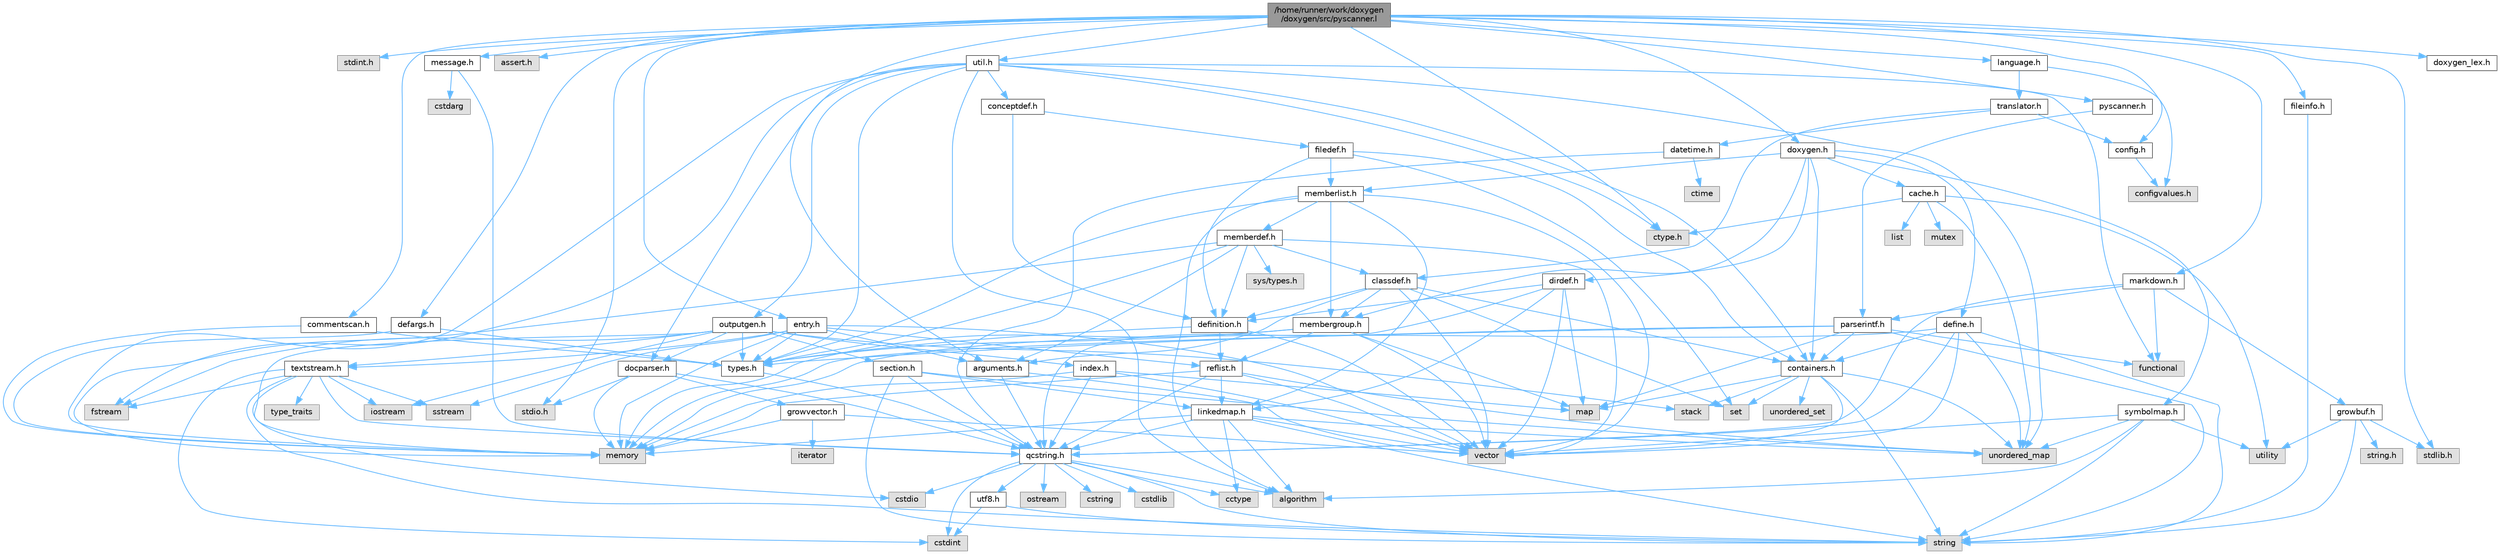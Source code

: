 digraph "/home/runner/work/doxygen/doxygen/src/pyscanner.l"
{
 // INTERACTIVE_SVG=YES
 // LATEX_PDF_SIZE
  bgcolor="transparent";
  edge [fontname=Helvetica,fontsize=10,labelfontname=Helvetica,labelfontsize=10];
  node [fontname=Helvetica,fontsize=10,shape=box,height=0.2,width=0.4];
  Node1 [label="/home/runner/work/doxygen\l/doxygen/src/pyscanner.l",height=0.2,width=0.4,color="gray40", fillcolor="grey60", style="filled", fontcolor="black",tooltip=" "];
  Node1 -> Node2 [color="steelblue1",style="solid"];
  Node2 [label="stdint.h",height=0.2,width=0.4,color="grey60", fillcolor="#E0E0E0", style="filled",tooltip=" "];
  Node1 -> Node3 [color="steelblue1",style="solid"];
  Node3 [label="stdio.h",height=0.2,width=0.4,color="grey60", fillcolor="#E0E0E0", style="filled",tooltip=" "];
  Node1 -> Node4 [color="steelblue1",style="solid"];
  Node4 [label="stdlib.h",height=0.2,width=0.4,color="grey60", fillcolor="#E0E0E0", style="filled",tooltip=" "];
  Node1 -> Node5 [color="steelblue1",style="solid"];
  Node5 [label="assert.h",height=0.2,width=0.4,color="grey60", fillcolor="#E0E0E0", style="filled",tooltip=" "];
  Node1 -> Node6 [color="steelblue1",style="solid"];
  Node6 [label="ctype.h",height=0.2,width=0.4,color="grey60", fillcolor="#E0E0E0", style="filled",tooltip=" "];
  Node1 -> Node7 [color="steelblue1",style="solid"];
  Node7 [label="pyscanner.h",height=0.2,width=0.4,color="grey40", fillcolor="white", style="filled",URL="$d8/d4b/pyscanner_8h.html",tooltip=" "];
  Node7 -> Node8 [color="steelblue1",style="solid"];
  Node8 [label="parserintf.h",height=0.2,width=0.4,color="grey40", fillcolor="white", style="filled",URL="$da/d55/parserintf_8h.html",tooltip=" "];
  Node8 -> Node9 [color="steelblue1",style="solid"];
  Node9 [label="functional",height=0.2,width=0.4,color="grey60", fillcolor="#E0E0E0", style="filled",tooltip=" "];
  Node8 -> Node10 [color="steelblue1",style="solid"];
  Node10 [label="memory",height=0.2,width=0.4,color="grey60", fillcolor="#E0E0E0", style="filled",tooltip=" "];
  Node8 -> Node11 [color="steelblue1",style="solid"];
  Node11 [label="map",height=0.2,width=0.4,color="grey60", fillcolor="#E0E0E0", style="filled",tooltip=" "];
  Node8 -> Node12 [color="steelblue1",style="solid"];
  Node12 [label="string",height=0.2,width=0.4,color="grey60", fillcolor="#E0E0E0", style="filled",tooltip=" "];
  Node8 -> Node13 [color="steelblue1",style="solid"];
  Node13 [label="types.h",height=0.2,width=0.4,color="grey40", fillcolor="white", style="filled",URL="$d9/d49/types_8h.html",tooltip="This file contains a number of basic enums and types."];
  Node13 -> Node14 [color="steelblue1",style="solid"];
  Node14 [label="qcstring.h",height=0.2,width=0.4,color="grey40", fillcolor="white", style="filled",URL="$d7/d5c/qcstring_8h.html",tooltip=" "];
  Node14 -> Node12 [color="steelblue1",style="solid"];
  Node14 -> Node15 [color="steelblue1",style="solid"];
  Node15 [label="algorithm",height=0.2,width=0.4,color="grey60", fillcolor="#E0E0E0", style="filled",tooltip=" "];
  Node14 -> Node16 [color="steelblue1",style="solid"];
  Node16 [label="cctype",height=0.2,width=0.4,color="grey60", fillcolor="#E0E0E0", style="filled",tooltip=" "];
  Node14 -> Node17 [color="steelblue1",style="solid"];
  Node17 [label="cstring",height=0.2,width=0.4,color="grey60", fillcolor="#E0E0E0", style="filled",tooltip=" "];
  Node14 -> Node18 [color="steelblue1",style="solid"];
  Node18 [label="cstdio",height=0.2,width=0.4,color="grey60", fillcolor="#E0E0E0", style="filled",tooltip=" "];
  Node14 -> Node19 [color="steelblue1",style="solid"];
  Node19 [label="cstdlib",height=0.2,width=0.4,color="grey60", fillcolor="#E0E0E0", style="filled",tooltip=" "];
  Node14 -> Node20 [color="steelblue1",style="solid"];
  Node20 [label="cstdint",height=0.2,width=0.4,color="grey60", fillcolor="#E0E0E0", style="filled",tooltip=" "];
  Node14 -> Node21 [color="steelblue1",style="solid"];
  Node21 [label="ostream",height=0.2,width=0.4,color="grey60", fillcolor="#E0E0E0", style="filled",tooltip=" "];
  Node14 -> Node22 [color="steelblue1",style="solid"];
  Node22 [label="utf8.h",height=0.2,width=0.4,color="grey40", fillcolor="white", style="filled",URL="$db/d7c/utf8_8h.html",tooltip="Various UTF8 related helper functions."];
  Node22 -> Node20 [color="steelblue1",style="solid"];
  Node22 -> Node12 [color="steelblue1",style="solid"];
  Node8 -> Node23 [color="steelblue1",style="solid"];
  Node23 [label="containers.h",height=0.2,width=0.4,color="grey40", fillcolor="white", style="filled",URL="$d5/d75/containers_8h.html",tooltip=" "];
  Node23 -> Node24 [color="steelblue1",style="solid"];
  Node24 [label="vector",height=0.2,width=0.4,color="grey60", fillcolor="#E0E0E0", style="filled",tooltip=" "];
  Node23 -> Node12 [color="steelblue1",style="solid"];
  Node23 -> Node25 [color="steelblue1",style="solid"];
  Node25 [label="set",height=0.2,width=0.4,color="grey60", fillcolor="#E0E0E0", style="filled",tooltip=" "];
  Node23 -> Node11 [color="steelblue1",style="solid"];
  Node23 -> Node26 [color="steelblue1",style="solid"];
  Node26 [label="unordered_set",height=0.2,width=0.4,color="grey60", fillcolor="#E0E0E0", style="filled",tooltip=" "];
  Node23 -> Node27 [color="steelblue1",style="solid"];
  Node27 [label="unordered_map",height=0.2,width=0.4,color="grey60", fillcolor="#E0E0E0", style="filled",tooltip=" "];
  Node23 -> Node28 [color="steelblue1",style="solid"];
  Node28 [label="stack",height=0.2,width=0.4,color="grey60", fillcolor="#E0E0E0", style="filled",tooltip=" "];
  Node1 -> Node29 [color="steelblue1",style="solid"];
  Node29 [label="entry.h",height=0.2,width=0.4,color="grey40", fillcolor="white", style="filled",URL="$d1/dc6/entry_8h.html",tooltip=" "];
  Node29 -> Node24 [color="steelblue1",style="solid"];
  Node29 -> Node10 [color="steelblue1",style="solid"];
  Node29 -> Node30 [color="steelblue1",style="solid"];
  Node30 [label="sstream",height=0.2,width=0.4,color="grey60", fillcolor="#E0E0E0", style="filled",tooltip=" "];
  Node29 -> Node13 [color="steelblue1",style="solid"];
  Node29 -> Node31 [color="steelblue1",style="solid"];
  Node31 [label="arguments.h",height=0.2,width=0.4,color="grey40", fillcolor="white", style="filled",URL="$df/d9b/arguments_8h.html",tooltip=" "];
  Node31 -> Node24 [color="steelblue1",style="solid"];
  Node31 -> Node14 [color="steelblue1",style="solid"];
  Node29 -> Node32 [color="steelblue1",style="solid"];
  Node32 [label="reflist.h",height=0.2,width=0.4,color="grey40", fillcolor="white", style="filled",URL="$d1/d02/reflist_8h.html",tooltip=" "];
  Node32 -> Node24 [color="steelblue1",style="solid"];
  Node32 -> Node27 [color="steelblue1",style="solid"];
  Node32 -> Node10 [color="steelblue1",style="solid"];
  Node32 -> Node14 [color="steelblue1",style="solid"];
  Node32 -> Node33 [color="steelblue1",style="solid"];
  Node33 [label="linkedmap.h",height=0.2,width=0.4,color="grey40", fillcolor="white", style="filled",URL="$da/de1/linkedmap_8h.html",tooltip=" "];
  Node33 -> Node27 [color="steelblue1",style="solid"];
  Node33 -> Node24 [color="steelblue1",style="solid"];
  Node33 -> Node10 [color="steelblue1",style="solid"];
  Node33 -> Node12 [color="steelblue1",style="solid"];
  Node33 -> Node15 [color="steelblue1",style="solid"];
  Node33 -> Node16 [color="steelblue1",style="solid"];
  Node33 -> Node14 [color="steelblue1",style="solid"];
  Node29 -> Node34 [color="steelblue1",style="solid"];
  Node34 [label="textstream.h",height=0.2,width=0.4,color="grey40", fillcolor="white", style="filled",URL="$d4/d7d/textstream_8h.html",tooltip=" "];
  Node34 -> Node12 [color="steelblue1",style="solid"];
  Node34 -> Node35 [color="steelblue1",style="solid"];
  Node35 [label="iostream",height=0.2,width=0.4,color="grey60", fillcolor="#E0E0E0", style="filled",tooltip=" "];
  Node34 -> Node30 [color="steelblue1",style="solid"];
  Node34 -> Node20 [color="steelblue1",style="solid"];
  Node34 -> Node18 [color="steelblue1",style="solid"];
  Node34 -> Node36 [color="steelblue1",style="solid"];
  Node36 [label="fstream",height=0.2,width=0.4,color="grey60", fillcolor="#E0E0E0", style="filled",tooltip=" "];
  Node34 -> Node37 [color="steelblue1",style="solid"];
  Node37 [label="type_traits",height=0.2,width=0.4,color="grey60", fillcolor="#E0E0E0", style="filled",tooltip=" "];
  Node34 -> Node14 [color="steelblue1",style="solid"];
  Node1 -> Node38 [color="steelblue1",style="solid"];
  Node38 [label="message.h",height=0.2,width=0.4,color="grey40", fillcolor="white", style="filled",URL="$d2/d0d/message_8h.html",tooltip=" "];
  Node38 -> Node39 [color="steelblue1",style="solid"];
  Node39 [label="cstdarg",height=0.2,width=0.4,color="grey60", fillcolor="#E0E0E0", style="filled",tooltip=" "];
  Node38 -> Node14 [color="steelblue1",style="solid"];
  Node1 -> Node40 [color="steelblue1",style="solid"];
  Node40 [label="config.h",height=0.2,width=0.4,color="grey40", fillcolor="white", style="filled",URL="$db/d16/config_8h.html",tooltip=" "];
  Node40 -> Node41 [color="steelblue1",style="solid"];
  Node41 [label="configvalues.h",height=0.2,width=0.4,color="grey60", fillcolor="#E0E0E0", style="filled",tooltip=" "];
  Node1 -> Node42 [color="steelblue1",style="solid"];
  Node42 [label="doxygen.h",height=0.2,width=0.4,color="grey40", fillcolor="white", style="filled",URL="$d1/da1/doxygen_8h.html",tooltip=" "];
  Node42 -> Node23 [color="steelblue1",style="solid"];
  Node42 -> Node43 [color="steelblue1",style="solid"];
  Node43 [label="membergroup.h",height=0.2,width=0.4,color="grey40", fillcolor="white", style="filled",URL="$d9/d11/membergroup_8h.html",tooltip=" "];
  Node43 -> Node24 [color="steelblue1",style="solid"];
  Node43 -> Node11 [color="steelblue1",style="solid"];
  Node43 -> Node10 [color="steelblue1",style="solid"];
  Node43 -> Node13 [color="steelblue1",style="solid"];
  Node43 -> Node32 [color="steelblue1",style="solid"];
  Node42 -> Node44 [color="steelblue1",style="solid"];
  Node44 [label="dirdef.h",height=0.2,width=0.4,color="grey40", fillcolor="white", style="filled",URL="$d6/d15/dirdef_8h.html",tooltip=" "];
  Node44 -> Node24 [color="steelblue1",style="solid"];
  Node44 -> Node11 [color="steelblue1",style="solid"];
  Node44 -> Node14 [color="steelblue1",style="solid"];
  Node44 -> Node33 [color="steelblue1",style="solid"];
  Node44 -> Node45 [color="steelblue1",style="solid"];
  Node45 [label="definition.h",height=0.2,width=0.4,color="grey40", fillcolor="white", style="filled",URL="$df/da1/definition_8h.html",tooltip=" "];
  Node45 -> Node24 [color="steelblue1",style="solid"];
  Node45 -> Node13 [color="steelblue1",style="solid"];
  Node45 -> Node32 [color="steelblue1",style="solid"];
  Node42 -> Node46 [color="steelblue1",style="solid"];
  Node46 [label="memberlist.h",height=0.2,width=0.4,color="grey40", fillcolor="white", style="filled",URL="$dd/d78/memberlist_8h.html",tooltip=" "];
  Node46 -> Node24 [color="steelblue1",style="solid"];
  Node46 -> Node15 [color="steelblue1",style="solid"];
  Node46 -> Node47 [color="steelblue1",style="solid"];
  Node47 [label="memberdef.h",height=0.2,width=0.4,color="grey40", fillcolor="white", style="filled",URL="$d4/d46/memberdef_8h.html",tooltip=" "];
  Node47 -> Node24 [color="steelblue1",style="solid"];
  Node47 -> Node10 [color="steelblue1",style="solid"];
  Node47 -> Node48 [color="steelblue1",style="solid"];
  Node48 [label="sys/types.h",height=0.2,width=0.4,color="grey60", fillcolor="#E0E0E0", style="filled",tooltip=" "];
  Node47 -> Node13 [color="steelblue1",style="solid"];
  Node47 -> Node45 [color="steelblue1",style="solid"];
  Node47 -> Node31 [color="steelblue1",style="solid"];
  Node47 -> Node49 [color="steelblue1",style="solid"];
  Node49 [label="classdef.h",height=0.2,width=0.4,color="grey40", fillcolor="white", style="filled",URL="$d1/da6/classdef_8h.html",tooltip=" "];
  Node49 -> Node24 [color="steelblue1",style="solid"];
  Node49 -> Node25 [color="steelblue1",style="solid"];
  Node49 -> Node23 [color="steelblue1",style="solid"];
  Node49 -> Node45 [color="steelblue1",style="solid"];
  Node49 -> Node31 [color="steelblue1",style="solid"];
  Node49 -> Node43 [color="steelblue1",style="solid"];
  Node46 -> Node33 [color="steelblue1",style="solid"];
  Node46 -> Node13 [color="steelblue1",style="solid"];
  Node46 -> Node43 [color="steelblue1",style="solid"];
  Node42 -> Node50 [color="steelblue1",style="solid"];
  Node50 [label="define.h",height=0.2,width=0.4,color="grey40", fillcolor="white", style="filled",URL="$df/d67/define_8h.html",tooltip=" "];
  Node50 -> Node24 [color="steelblue1",style="solid"];
  Node50 -> Node10 [color="steelblue1",style="solid"];
  Node50 -> Node12 [color="steelblue1",style="solid"];
  Node50 -> Node27 [color="steelblue1",style="solid"];
  Node50 -> Node14 [color="steelblue1",style="solid"];
  Node50 -> Node23 [color="steelblue1",style="solid"];
  Node42 -> Node51 [color="steelblue1",style="solid"];
  Node51 [label="cache.h",height=0.2,width=0.4,color="grey40", fillcolor="white", style="filled",URL="$d3/d26/cache_8h.html",tooltip=" "];
  Node51 -> Node52 [color="steelblue1",style="solid"];
  Node52 [label="list",height=0.2,width=0.4,color="grey60", fillcolor="#E0E0E0", style="filled",tooltip=" "];
  Node51 -> Node27 [color="steelblue1",style="solid"];
  Node51 -> Node53 [color="steelblue1",style="solid"];
  Node53 [label="mutex",height=0.2,width=0.4,color="grey60", fillcolor="#E0E0E0", style="filled",tooltip=" "];
  Node51 -> Node54 [color="steelblue1",style="solid"];
  Node54 [label="utility",height=0.2,width=0.4,color="grey60", fillcolor="#E0E0E0", style="filled",tooltip=" "];
  Node51 -> Node6 [color="steelblue1",style="solid"];
  Node42 -> Node55 [color="steelblue1",style="solid"];
  Node55 [label="symbolmap.h",height=0.2,width=0.4,color="grey40", fillcolor="white", style="filled",URL="$d7/ddd/symbolmap_8h.html",tooltip=" "];
  Node55 -> Node15 [color="steelblue1",style="solid"];
  Node55 -> Node27 [color="steelblue1",style="solid"];
  Node55 -> Node24 [color="steelblue1",style="solid"];
  Node55 -> Node12 [color="steelblue1",style="solid"];
  Node55 -> Node54 [color="steelblue1",style="solid"];
  Node1 -> Node56 [color="steelblue1",style="solid"];
  Node56 [label="util.h",height=0.2,width=0.4,color="grey40", fillcolor="white", style="filled",URL="$d8/d3c/util_8h.html",tooltip="A bunch of utility functions."];
  Node56 -> Node10 [color="steelblue1",style="solid"];
  Node56 -> Node27 [color="steelblue1",style="solid"];
  Node56 -> Node15 [color="steelblue1",style="solid"];
  Node56 -> Node9 [color="steelblue1",style="solid"];
  Node56 -> Node36 [color="steelblue1",style="solid"];
  Node56 -> Node6 [color="steelblue1",style="solid"];
  Node56 -> Node13 [color="steelblue1",style="solid"];
  Node56 -> Node57 [color="steelblue1",style="solid"];
  Node57 [label="docparser.h",height=0.2,width=0.4,color="grey40", fillcolor="white", style="filled",URL="$de/d9c/docparser_8h.html",tooltip=" "];
  Node57 -> Node3 [color="steelblue1",style="solid"];
  Node57 -> Node10 [color="steelblue1",style="solid"];
  Node57 -> Node14 [color="steelblue1",style="solid"];
  Node57 -> Node58 [color="steelblue1",style="solid"];
  Node58 [label="growvector.h",height=0.2,width=0.4,color="grey40", fillcolor="white", style="filled",URL="$d7/d50/growvector_8h.html",tooltip=" "];
  Node58 -> Node24 [color="steelblue1",style="solid"];
  Node58 -> Node10 [color="steelblue1",style="solid"];
  Node58 -> Node59 [color="steelblue1",style="solid"];
  Node59 [label="iterator",height=0.2,width=0.4,color="grey60", fillcolor="#E0E0E0", style="filled",tooltip=" "];
  Node56 -> Node23 [color="steelblue1",style="solid"];
  Node56 -> Node60 [color="steelblue1",style="solid"];
  Node60 [label="outputgen.h",height=0.2,width=0.4,color="grey40", fillcolor="white", style="filled",URL="$df/d06/outputgen_8h.html",tooltip=" "];
  Node60 -> Node10 [color="steelblue1",style="solid"];
  Node60 -> Node28 [color="steelblue1",style="solid"];
  Node60 -> Node35 [color="steelblue1",style="solid"];
  Node60 -> Node36 [color="steelblue1",style="solid"];
  Node60 -> Node13 [color="steelblue1",style="solid"];
  Node60 -> Node61 [color="steelblue1",style="solid"];
  Node61 [label="index.h",height=0.2,width=0.4,color="grey40", fillcolor="white", style="filled",URL="$d1/db5/index_8h.html",tooltip=" "];
  Node61 -> Node10 [color="steelblue1",style="solid"];
  Node61 -> Node24 [color="steelblue1",style="solid"];
  Node61 -> Node11 [color="steelblue1",style="solid"];
  Node61 -> Node14 [color="steelblue1",style="solid"];
  Node60 -> Node62 [color="steelblue1",style="solid"];
  Node62 [label="section.h",height=0.2,width=0.4,color="grey40", fillcolor="white", style="filled",URL="$d1/d2a/section_8h.html",tooltip=" "];
  Node62 -> Node12 [color="steelblue1",style="solid"];
  Node62 -> Node27 [color="steelblue1",style="solid"];
  Node62 -> Node14 [color="steelblue1",style="solid"];
  Node62 -> Node33 [color="steelblue1",style="solid"];
  Node60 -> Node34 [color="steelblue1",style="solid"];
  Node60 -> Node57 [color="steelblue1",style="solid"];
  Node56 -> Node63 [color="steelblue1",style="solid"];
  Node63 [label="conceptdef.h",height=0.2,width=0.4,color="grey40", fillcolor="white", style="filled",URL="$da/df1/conceptdef_8h.html",tooltip=" "];
  Node63 -> Node45 [color="steelblue1",style="solid"];
  Node63 -> Node64 [color="steelblue1",style="solid"];
  Node64 [label="filedef.h",height=0.2,width=0.4,color="grey40", fillcolor="white", style="filled",URL="$d4/d3a/filedef_8h.html",tooltip=" "];
  Node64 -> Node25 [color="steelblue1",style="solid"];
  Node64 -> Node45 [color="steelblue1",style="solid"];
  Node64 -> Node46 [color="steelblue1",style="solid"];
  Node64 -> Node23 [color="steelblue1",style="solid"];
  Node1 -> Node65 [color="steelblue1",style="solid"];
  Node65 [label="defargs.h",height=0.2,width=0.4,color="grey40", fillcolor="white", style="filled",URL="$d8/d65/defargs_8h.html",tooltip=" "];
  Node65 -> Node13 [color="steelblue1",style="solid"];
  Node65 -> Node10 [color="steelblue1",style="solid"];
  Node1 -> Node66 [color="steelblue1",style="solid"];
  Node66 [label="language.h",height=0.2,width=0.4,color="grey40", fillcolor="white", style="filled",URL="$d8/dce/language_8h.html",tooltip=" "];
  Node66 -> Node67 [color="steelblue1",style="solid"];
  Node67 [label="translator.h",height=0.2,width=0.4,color="grey40", fillcolor="white", style="filled",URL="$d9/df1/translator_8h.html",tooltip=" "];
  Node67 -> Node49 [color="steelblue1",style="solid"];
  Node67 -> Node40 [color="steelblue1",style="solid"];
  Node67 -> Node68 [color="steelblue1",style="solid"];
  Node68 [label="datetime.h",height=0.2,width=0.4,color="grey40", fillcolor="white", style="filled",URL="$de/d1b/datetime_8h.html",tooltip=" "];
  Node68 -> Node69 [color="steelblue1",style="solid"];
  Node69 [label="ctime",height=0.2,width=0.4,color="grey60", fillcolor="#E0E0E0", style="filled",tooltip=" "];
  Node68 -> Node14 [color="steelblue1",style="solid"];
  Node66 -> Node41 [color="steelblue1",style="solid"];
  Node1 -> Node70 [color="steelblue1",style="solid"];
  Node70 [label="commentscan.h",height=0.2,width=0.4,color="grey40", fillcolor="white", style="filled",URL="$db/d0d/commentscan_8h.html",tooltip="Interface for the comment block scanner."];
  Node70 -> Node10 [color="steelblue1",style="solid"];
  Node70 -> Node13 [color="steelblue1",style="solid"];
  Node1 -> Node31 [color="steelblue1",style="solid"];
  Node1 -> Node71 [color="steelblue1",style="solid"];
  Node71 [label="markdown.h",height=0.2,width=0.4,color="grey40", fillcolor="white", style="filled",URL="$d2/d0c/markdown_8h.html",tooltip=" "];
  Node71 -> Node9 [color="steelblue1",style="solid"];
  Node71 -> Node14 [color="steelblue1",style="solid"];
  Node71 -> Node8 [color="steelblue1",style="solid"];
  Node71 -> Node72 [color="steelblue1",style="solid"];
  Node72 [label="growbuf.h",height=0.2,width=0.4,color="grey40", fillcolor="white", style="filled",URL="$dd/d72/growbuf_8h.html",tooltip=" "];
  Node72 -> Node54 [color="steelblue1",style="solid"];
  Node72 -> Node4 [color="steelblue1",style="solid"];
  Node72 -> Node73 [color="steelblue1",style="solid"];
  Node73 [label="string.h",height=0.2,width=0.4,color="grey60", fillcolor="#E0E0E0", style="filled",tooltip=" "];
  Node72 -> Node12 [color="steelblue1",style="solid"];
  Node1 -> Node74 [color="steelblue1",style="solid"];
  Node74 [label="fileinfo.h",height=0.2,width=0.4,color="grey40", fillcolor="white", style="filled",URL="$df/d45/fileinfo_8h.html",tooltip=" "];
  Node74 -> Node12 [color="steelblue1",style="solid"];
  Node1 -> Node75 [color="steelblue1",style="solid"];
  Node75 [label="doxygen_lex.h",height=0.2,width=0.4,color="grey40", fillcolor="white", style="filled",URL="$d6/da5/doxygen__lex_8h.html",tooltip=" "];
}
